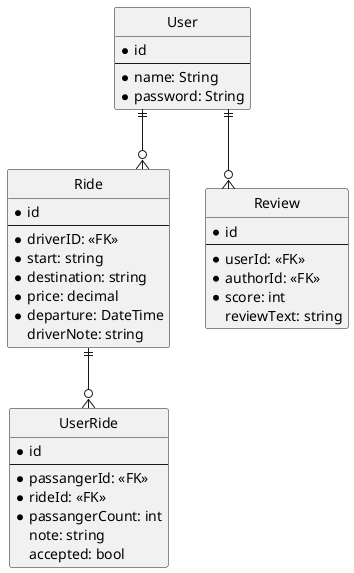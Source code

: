 @startuml erd

hide circle

skinparam linetype ortho

Entity User {
    * id
    --
    * name: String
    * password: String
}


Entity Ride {
  * id
  --
  * driverID: <<FK>>
  * start: string
  * destination: string
  * price: decimal
  * departure: DateTime
  driverNote: string
}

Entity Review {
    * id
    ---
    * userId: <<FK>>
    * authorId: <<FK>>
    * score: int
    reviewText: string
}

Entity UserRide {
    * id
    --
    * passangerId: <<FK>>
    * rideId: <<FK>>
    * passangerCount: int
    note: string
    accepted: bool
}


User ||--o{ Ride
User ||--o{ Review
Ride ||--o{ UserRide

@enduml